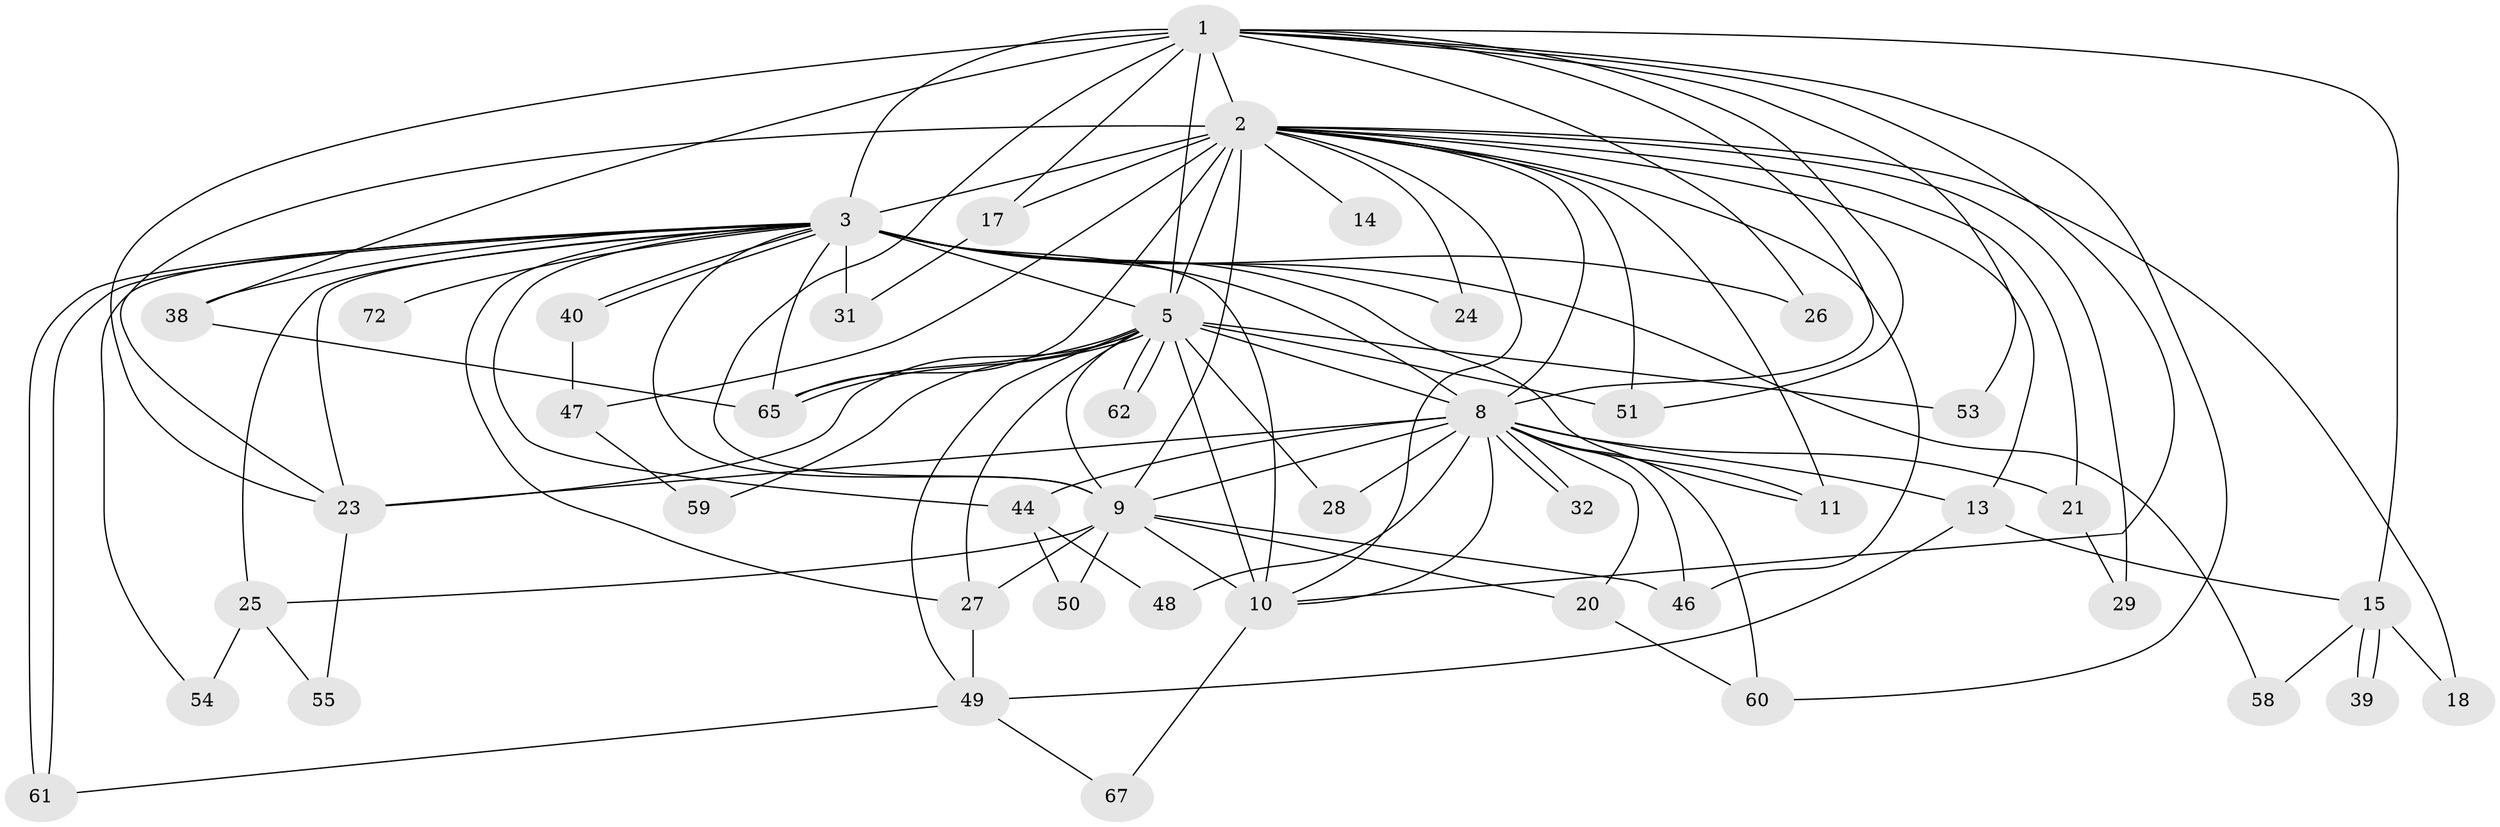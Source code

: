 // original degree distribution, {18: 0.011111111111111112, 23: 0.011111111111111112, 29: 0.011111111111111112, 19: 0.011111111111111112, 22: 0.022222222222222223, 13: 0.011111111111111112, 14: 0.022222222222222223, 20: 0.011111111111111112, 3: 0.24444444444444444, 4: 0.044444444444444446, 2: 0.5222222222222223, 6: 0.022222222222222223, 5: 0.044444444444444446, 8: 0.011111111111111112}
// Generated by graph-tools (version 1.1) at 2025/17/03/04/25 18:17:30]
// undirected, 45 vertices, 108 edges
graph export_dot {
graph [start="1"]
  node [color=gray90,style=filled];
  1;
  2 [super="+30+82+4+43+42"];
  3 [super="+37+35+84+7+33+19+70+12+36+16+57+77"];
  5 [super="+52+6"];
  8;
  9 [super="+56"];
  10;
  11;
  13;
  14;
  15;
  17;
  18;
  20;
  21;
  23 [super="+81+63+34"];
  24;
  25;
  26;
  27 [super="+80"];
  28;
  29;
  31 [super="+74"];
  32;
  38;
  39;
  40;
  44 [super="+87"];
  46 [super="+64"];
  47;
  48;
  49 [super="+79"];
  50;
  51;
  53;
  54;
  55;
  58;
  59;
  60 [super="+90"];
  61;
  62;
  65 [super="+76+68"];
  67;
  72;
  1 -- 2 [weight=2];
  1 -- 3 [weight=3];
  1 -- 5 [weight=2];
  1 -- 8;
  1 -- 9;
  1 -- 10;
  1 -- 15;
  1 -- 17;
  1 -- 23;
  1 -- 26;
  1 -- 38;
  1 -- 51;
  1 -- 53;
  1 -- 60;
  2 -- 3 [weight=9];
  2 -- 5 [weight=5];
  2 -- 8 [weight=2];
  2 -- 9 [weight=4];
  2 -- 10 [weight=2];
  2 -- 14 [weight=2];
  2 -- 17;
  2 -- 18;
  2 -- 29;
  2 -- 11;
  2 -- 13;
  2 -- 21;
  2 -- 24;
  2 -- 47;
  2 -- 65 [weight=2];
  2 -- 23;
  2 -- 51;
  2 -- 46;
  3 -- 5 [weight=6];
  3 -- 8 [weight=3];
  3 -- 9 [weight=3];
  3 -- 10 [weight=4];
  3 -- 24;
  3 -- 31 [weight=2];
  3 -- 40;
  3 -- 40;
  3 -- 61;
  3 -- 61;
  3 -- 44 [weight=2];
  3 -- 25 [weight=2];
  3 -- 54;
  3 -- 23;
  3 -- 26;
  3 -- 38;
  3 -- 65;
  3 -- 58;
  3 -- 72;
  3 -- 11;
  3 -- 27;
  5 -- 8 [weight=2];
  5 -- 9 [weight=4];
  5 -- 10 [weight=3];
  5 -- 27;
  5 -- 28;
  5 -- 49;
  5 -- 53;
  5 -- 59;
  5 -- 62;
  5 -- 62;
  5 -- 65 [weight=2];
  5 -- 65;
  5 -- 51;
  5 -- 23;
  8 -- 9;
  8 -- 10;
  8 -- 11;
  8 -- 13;
  8 -- 20;
  8 -- 21;
  8 -- 23;
  8 -- 28;
  8 -- 32;
  8 -- 32;
  8 -- 44;
  8 -- 46;
  8 -- 48;
  8 -- 60;
  9 -- 10 [weight=2];
  9 -- 20;
  9 -- 25;
  9 -- 27;
  9 -- 46;
  9 -- 50;
  10 -- 67;
  13 -- 15;
  13 -- 49;
  15 -- 18;
  15 -- 39;
  15 -- 39;
  15 -- 58;
  17 -- 31;
  20 -- 60;
  21 -- 29;
  23 -- 55;
  25 -- 54;
  25 -- 55;
  27 -- 49;
  38 -- 65;
  40 -- 47;
  44 -- 48;
  44 -- 50;
  47 -- 59;
  49 -- 67;
  49 -- 61;
}
